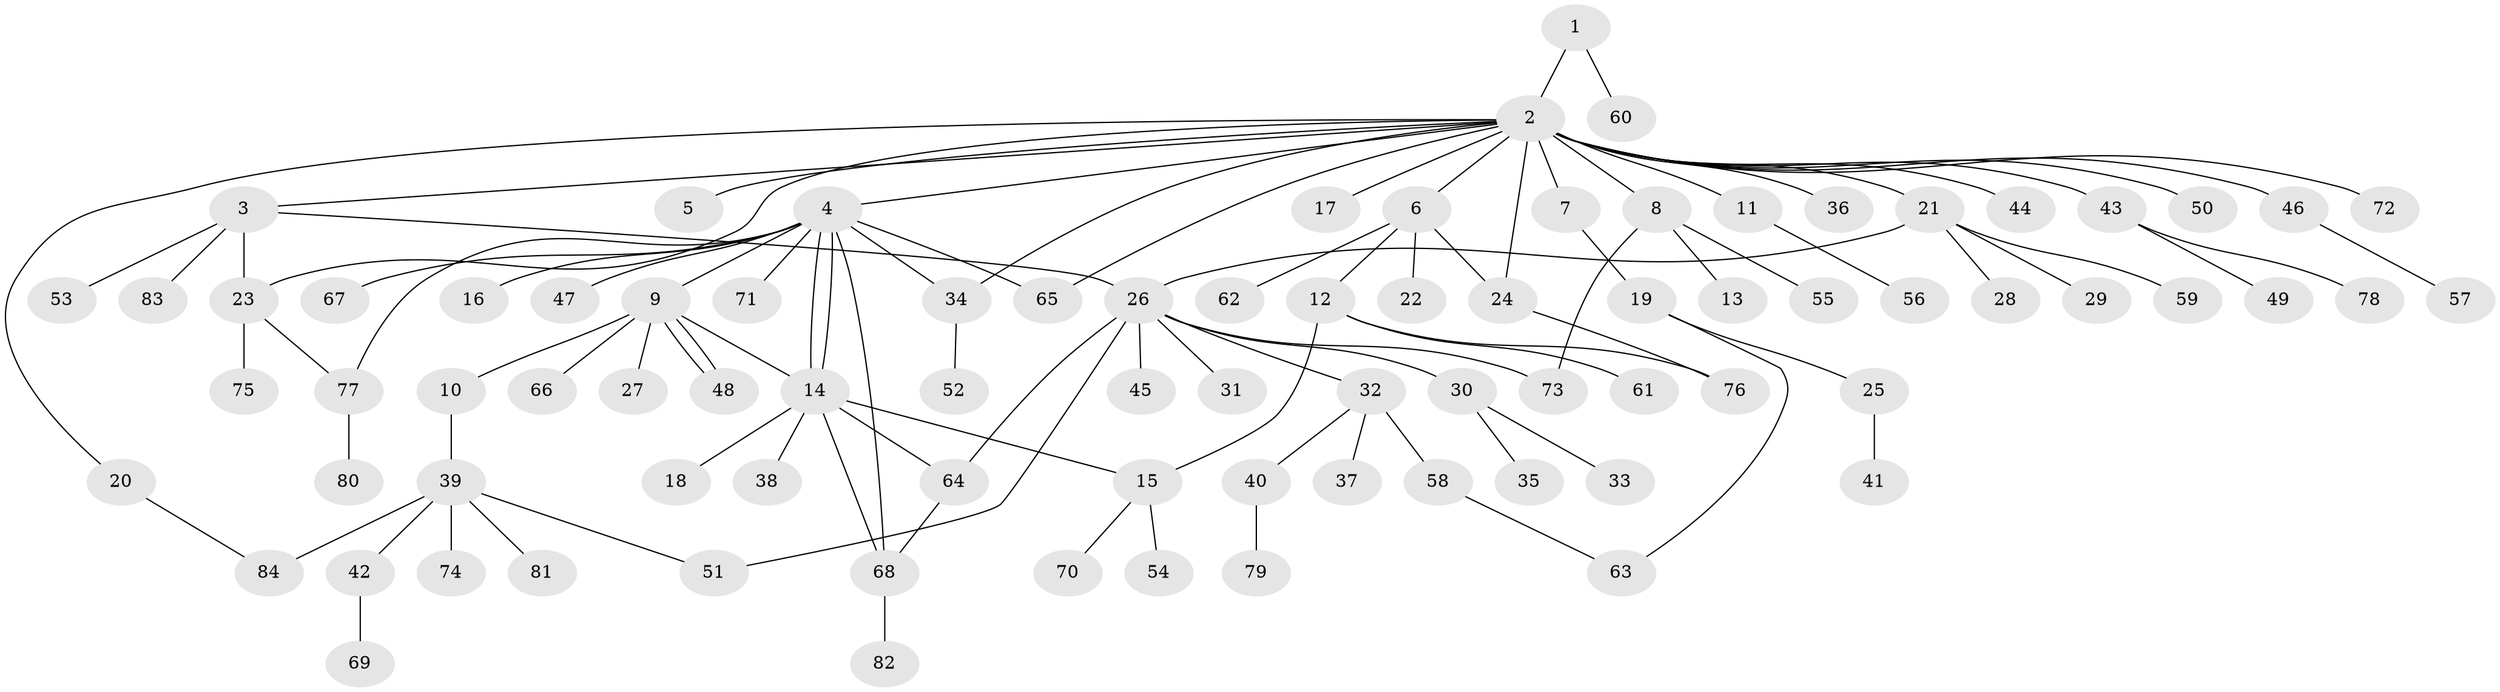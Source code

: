 // coarse degree distribution, {21: 0.015873015873015872, 4: 0.1111111111111111, 13: 0.015873015873015872, 1: 0.5873015873015873, 3: 0.09523809523809523, 2: 0.14285714285714285, 10: 0.015873015873015872, 5: 0.015873015873015872}
// Generated by graph-tools (version 1.1) at 2025/23/03/03/25 07:23:55]
// undirected, 84 vertices, 101 edges
graph export_dot {
graph [start="1"]
  node [color=gray90,style=filled];
  1;
  2;
  3;
  4;
  5;
  6;
  7;
  8;
  9;
  10;
  11;
  12;
  13;
  14;
  15;
  16;
  17;
  18;
  19;
  20;
  21;
  22;
  23;
  24;
  25;
  26;
  27;
  28;
  29;
  30;
  31;
  32;
  33;
  34;
  35;
  36;
  37;
  38;
  39;
  40;
  41;
  42;
  43;
  44;
  45;
  46;
  47;
  48;
  49;
  50;
  51;
  52;
  53;
  54;
  55;
  56;
  57;
  58;
  59;
  60;
  61;
  62;
  63;
  64;
  65;
  66;
  67;
  68;
  69;
  70;
  71;
  72;
  73;
  74;
  75;
  76;
  77;
  78;
  79;
  80;
  81;
  82;
  83;
  84;
  1 -- 2;
  1 -- 60;
  2 -- 3;
  2 -- 4;
  2 -- 5;
  2 -- 6;
  2 -- 7;
  2 -- 8;
  2 -- 11;
  2 -- 17;
  2 -- 20;
  2 -- 21;
  2 -- 23;
  2 -- 24;
  2 -- 34;
  2 -- 36;
  2 -- 43;
  2 -- 44;
  2 -- 46;
  2 -- 50;
  2 -- 65;
  2 -- 72;
  3 -- 23;
  3 -- 26;
  3 -- 53;
  3 -- 83;
  4 -- 9;
  4 -- 14;
  4 -- 14;
  4 -- 16;
  4 -- 34;
  4 -- 47;
  4 -- 65;
  4 -- 67;
  4 -- 68;
  4 -- 71;
  4 -- 77;
  6 -- 12;
  6 -- 22;
  6 -- 24;
  6 -- 62;
  7 -- 19;
  8 -- 13;
  8 -- 55;
  8 -- 73;
  9 -- 10;
  9 -- 14;
  9 -- 27;
  9 -- 48;
  9 -- 48;
  9 -- 66;
  10 -- 39;
  11 -- 56;
  12 -- 15;
  12 -- 61;
  12 -- 76;
  14 -- 15;
  14 -- 18;
  14 -- 38;
  14 -- 64;
  14 -- 68;
  15 -- 54;
  15 -- 70;
  19 -- 25;
  19 -- 63;
  20 -- 84;
  21 -- 26;
  21 -- 28;
  21 -- 29;
  21 -- 59;
  23 -- 75;
  23 -- 77;
  24 -- 76;
  25 -- 41;
  26 -- 30;
  26 -- 31;
  26 -- 32;
  26 -- 45;
  26 -- 51;
  26 -- 64;
  26 -- 73;
  30 -- 33;
  30 -- 35;
  32 -- 37;
  32 -- 40;
  32 -- 58;
  34 -- 52;
  39 -- 42;
  39 -- 51;
  39 -- 74;
  39 -- 81;
  39 -- 84;
  40 -- 79;
  42 -- 69;
  43 -- 49;
  43 -- 78;
  46 -- 57;
  58 -- 63;
  64 -- 68;
  68 -- 82;
  77 -- 80;
}
